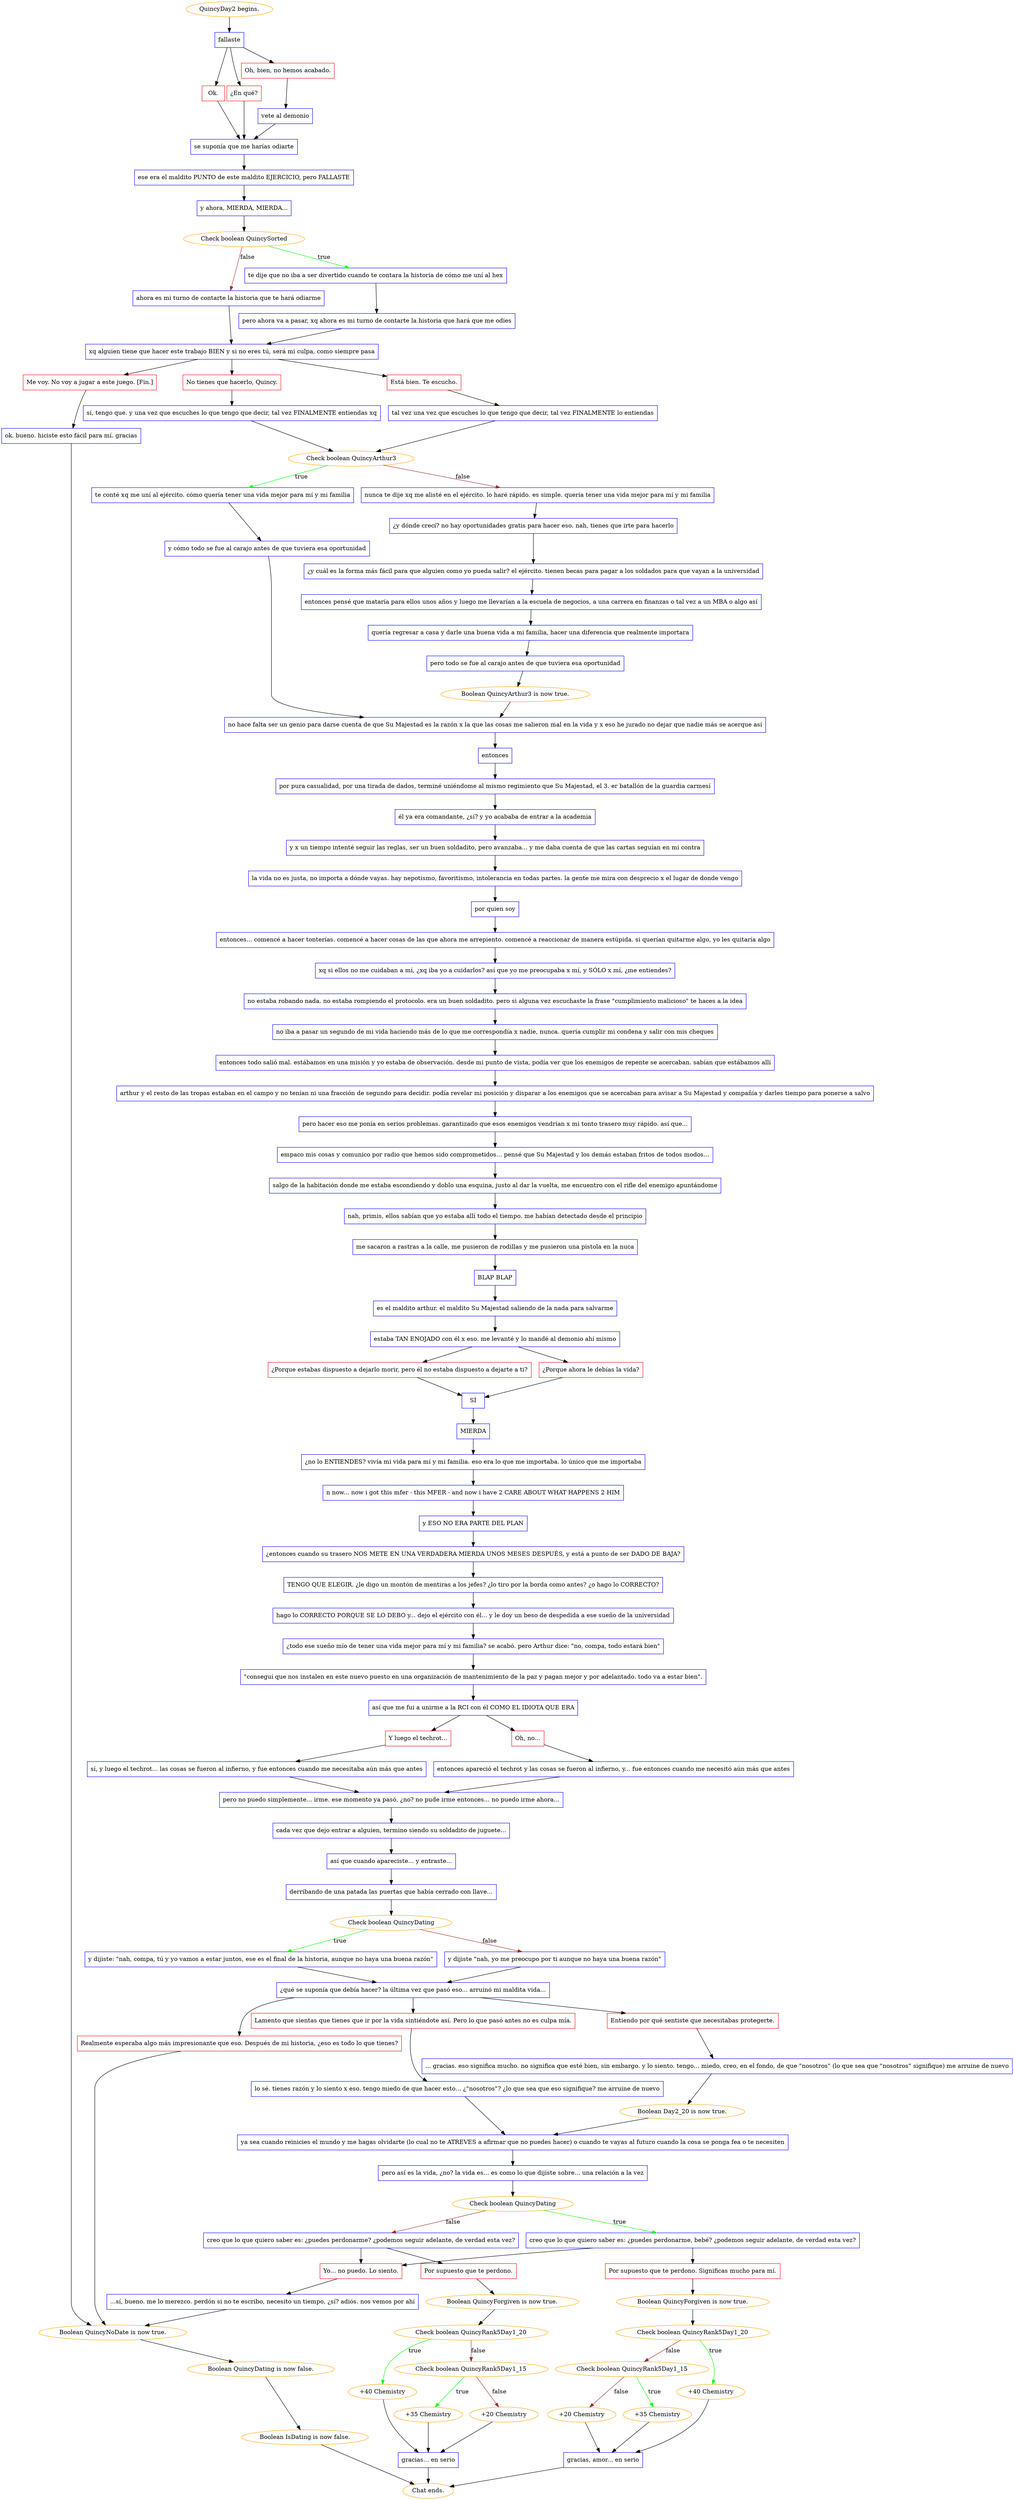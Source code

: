 digraph {
	"QuincyDay2 begins." [color=orange];
		"QuincyDay2 begins." -> j260911557;
	j260911557 [label="fallaste",shape=box,color=blue];
		j260911557 -> j2368257258;
		j260911557 -> j3930854108;
		j260911557 -> j2245499806;
	j2368257258 [label="Ok.",shape=box,color=red];
		j2368257258 -> j3375709375;
	j3930854108 [label="¿En qué?",shape=box,color=red];
		j3930854108 -> j3375709375;
	j2245499806 [label="Oh, bien, no hemos acabado.",shape=box,color=red];
		j2245499806 -> j3605153632;
	j3375709375 [label="se suponía que me harías odiarte",shape=box,color=blue];
		j3375709375 -> j1233354501;
	j3605153632 [label="vete al demonio",shape=box,color=blue];
		j3605153632 -> j3375709375;
	j1233354501 [label="ese era el maldito PUNTO de este maldito EJERCICIO, pero FALLASTE",shape=box,color=blue];
		j1233354501 -> j894501983;
	j894501983 [label="y ahora, MIERDA, MIERDA...",shape=box,color=blue];
		j894501983 -> j1602321695;
	j1602321695 [label="Check boolean QuincySorted",color=orange];
		j1602321695 -> j68715033 [label=true,color=green];
		j1602321695 -> j4254396509 [label=false,color=brown];
	j68715033 [label="te dije que no iba a ser divertido cuando te contara la historia de cómo me uní al hex",shape=box,color=blue];
		j68715033 -> j3071141827;
	j4254396509 [label="ahora es mi turno de contarte la historia que te hará odiarme",shape=box,color=blue];
		j4254396509 -> j3500741251;
	j3071141827 [label="pero ahora va a pasar, xq ahora es mi turno de contarte la historia que hará que me odies",shape=box,color=blue];
		j3071141827 -> j3500741251;
	j3500741251 [label="xq alguien tiene que hacer este trabajo BIEN y si no eres tú, será mi culpa, como siempre pasa",shape=box,color=blue];
		j3500741251 -> j1956565134;
		j3500741251 -> j3819594605;
		j3500741251 -> j3118886794;
	j1956565134 [label="Está bien. Te escucho.",shape=box,color=red];
		j1956565134 -> j3728082867;
	j3819594605 [label="No tienes que hacerlo, Quincy.",shape=box,color=red];
		j3819594605 -> j1765783261;
	j3118886794 [label="Me voy. No voy a jugar a este juego. [Fin.]",shape=box,color=red];
		j3118886794 -> j3338136774;
	j3728082867 [label="tal vez una vez que escuches lo que tengo que decir, tal vez FINALMENTE lo entiendas",shape=box,color=blue];
		j3728082867 -> j2846131231;
	j1765783261 [label="sí, tengo que. y una vez que escuches lo que tengo que decir, tal vez FINALMENTE entiendas xq",shape=box,color=blue];
		j1765783261 -> j2846131231;
	j3338136774 [label="ok. bueno. hiciste esto fácil para mí. gracias",shape=box,color=blue];
		j3338136774 -> j2319655028;
	j2846131231 [label="Check boolean QuincyArthur3",color=orange];
		j2846131231 -> j1643913247 [label=true,color=green];
		j2846131231 -> j2080397640 [label=false,color=brown];
	j2319655028 [label="Boolean QuincyNoDate is now true.",color=orange];
		j2319655028 -> j1884175600;
	j1643913247 [label="te conté xq me uní al ejército. cómo quería tener una vida mejor para mí y mi familia",shape=box,color=blue];
		j1643913247 -> j996403764;
	j2080397640 [label="nunca te dije xq me alisté en el ejército. lo haré rápido. es simple. quería tener una vida mejor para mí y mi familia",shape=box,color=blue];
		j2080397640 -> j83805576;
	j1884175600 [label="Boolean QuincyDating is now false.",color=orange];
		j1884175600 -> j1242024027;
	j996403764 [label="y cómo todo se fue al carajo antes de que tuviera esa oportunidad",shape=box,color=blue];
		j996403764 -> j1169477919;
	j83805576 [label="¿y dónde crecí? no hay oportunidades gratis para hacer eso. nah, tienes que irte para hacerlo",shape=box,color=blue];
		j83805576 -> j2680634024;
	j1242024027 [label="Boolean IsDating is now false.",color=orange];
		j1242024027 -> "Chat ends.";
	j1169477919 [label="no hace falta ser un genio para darse cuenta de que Su Majestad es la razón x la que las cosas me salieron mal en la vida y x eso he jurado no dejar que nadie más se acerque así",shape=box,color=blue];
		j1169477919 -> j1155182148;
	j2680634024 [label="¿y cuál es la forma más fácil para que alguien como yo pueda salir? el ejército. tienen becas para pagar a los soldados para que vayan a la universidad",shape=box,color=blue];
		j2680634024 -> j1257320690;
	"Chat ends." [color=orange];
	j1155182148 [label="entonces",shape=box,color=blue];
		j1155182148 -> j2945088840;
	j1257320690 [label="entonces pensé que mataría para ellos unos años y luego me llevarían a la escuela de negocios, a una carrera en finanzas o tal vez a un MBA o algo así",shape=box,color=blue];
		j1257320690 -> j4270481074;
	j2945088840 [label="por pura casualidad, por una tirada de dados, terminé uniéndome al mismo regimiento que Su Majestad, el 3. er batallón de la guardia carmesí",shape=box,color=blue];
		j2945088840 -> j3660313644;
	j4270481074 [label="quería regresar a casa y darle una buena vida a mi familia, hacer una diferencia que realmente importara",shape=box,color=blue];
		j4270481074 -> j1346381509;
	j3660313644 [label="él ya era comandante, ¿sí? y yo acababa de entrar a la academia",shape=box,color=blue];
		j3660313644 -> j648464352;
	j1346381509 [label="pero todo se fue al carajo antes de que tuviera esa oportunidad",shape=box,color=blue];
		j1346381509 -> j2439473926;
	j648464352 [label="y x un tiempo intenté seguir las reglas, ser un buen soldadito, pero avanzaba... y me daba cuenta de que las cartas seguían en mi contra",shape=box,color=blue];
		j648464352 -> j3070346042;
	j2439473926 [label="Boolean QuincyArthur3 is now true.",color=orange];
		j2439473926 -> j1169477919;
	j3070346042 [label="la vida no es justa, no importa a dónde vayas. hay nepotismo, favoritismo, intolerancia en todas partes. la gente me mira con desprecio x el lugar de donde vengo",shape=box,color=blue];
		j3070346042 -> j2611307031;
	j2611307031 [label="por quien soy",shape=box,color=blue];
		j2611307031 -> j1785037721;
	j1785037721 [label="entonces... comencé a hacer tonterías. comencé a hacer cosas de las que ahora me arrepiento. comencé a reaccionar de manera estúpida. si querían quitarme algo, yo les quitaría algo",shape=box,color=blue];
		j1785037721 -> j2331820737;
	j2331820737 [label="xq si ellos no me cuidaban a mí, ¿xq iba yo a cuidarlos? así que yo me preocupaba x mí, y SÓLO x mí, ¿me entiendes?",shape=box,color=blue];
		j2331820737 -> j3817700420;
	j3817700420 [label="no estaba robando nada. no estaba rompiendo el protocolo. era un buen soldadito. pero si alguna vez escuchaste la frase \"cumplimiento malicioso\" te haces a la idea",shape=box,color=blue];
		j3817700420 -> j1759026209;
	j1759026209 [label="no iba a pasar un segundo de mi vida haciendo más de lo que me correspondía x nadie, nunca. quería cumplir mi condena y salir con mis cheques",shape=box,color=blue];
		j1759026209 -> j1294766270;
	j1294766270 [label="entonces todo salió mal. estábamos en una misión y yo estaba de observación. desde mi punto de vista, podía ver que los enemigos de repente se acercaban. sabían que estábamos allí",shape=box,color=blue];
		j1294766270 -> j136420272;
	j136420272 [label="arthur y el resto de las tropas estaban en el campo y no tenían ni una fracción de segundo para decidir. podía revelar mi posición y disparar a los enemigos que se acercaban para avisar a Su Majestad y compañía y darles tiempo para ponerse a salvo",shape=box,color=blue];
		j136420272 -> j1144204200;
	j1144204200 [label="pero hacer eso me ponía en serios problemas. garantizado que esos enemigos vendrían x mi tonto trasero muy rápido. así que...",shape=box,color=blue];
		j1144204200 -> j1388017926;
	j1388017926 [label="empaco mis cosas y comunico por radio que hemos sido comprometidos... pensé que Su Majestad y los demás estaban fritos de todos modos...",shape=box,color=blue];
		j1388017926 -> j3615840769;
	j3615840769 [label="salgo de la habitación donde me estaba escondiendo y doblo una esquina, justo al dar la vuelta, me encuentro con el rifle del enemigo apuntándome",shape=box,color=blue];
		j3615840769 -> j3941647793;
	j3941647793 [label="nah, primis, ellos sabían que yo estaba allí todo el tiempo. me habían detectado desde el principio",shape=box,color=blue];
		j3941647793 -> j1953986141;
	j1953986141 [label="me sacaron a rastras a la calle, me pusieron de rodillas y me pusieron una pistola en la nuca",shape=box,color=blue];
		j1953986141 -> j163080271;
	j163080271 [label="BLAP BLAP",shape=box,color=blue];
		j163080271 -> j3524729690;
	j3524729690 [label="es el maldito arthur. el maldito Su Majestad saliendo de la nada para salvarme",shape=box,color=blue];
		j3524729690 -> j1152628726;
	j1152628726 [label="estaba TAN ENOJADO con él x eso. me levanté y lo mandé al demonio ahí mismo",shape=box,color=blue];
		j1152628726 -> j804435907;
		j1152628726 -> j2904117803;
	j804435907 [label="¿Porque estabas dispuesto a dejarlo morir, pero él no estaba dispuesto a dejarte a ti?",shape=box,color=red];
		j804435907 -> j925111210;
	j2904117803 [label="¿Porque ahora le debías la vida?",shape=box,color=red];
		j2904117803 -> j925111210;
	j925111210 [label="SÍ",shape=box,color=blue];
		j925111210 -> j2894239293;
	j2894239293 [label="MIERDA",shape=box,color=blue];
		j2894239293 -> j3221754258;
	j3221754258 [label="¿no lo ENTIENDES? vivía mi vida para mí y mi familia. eso era lo que me importaba. lo único que me importaba",shape=box,color=blue];
		j3221754258 -> j1960411899;
	j1960411899 [label="n now... now i got this mfer - this MFER - and now i have 2 CARE ABOUT WHAT HAPPENS 2 HIM",shape=box,color=blue];
		j1960411899 -> j59986459;
	j59986459 [label="y ESO NO ERA PARTE DEL PLAN",shape=box,color=blue];
		j59986459 -> j1224851929;
	j1224851929 [label="¿entonces cuando su trasero NOS METE EN UNA VERDADERA MIERDA UNOS MESES DESPUÉS, y está a punto de ser DADO DE BAJA?",shape=box,color=blue];
		j1224851929 -> j1897824794;
	j1897824794 [label="TENGO QUE ELEGIR. ¿le digo un montón de mentiras a los jefes? ¿lo tiro por la borda como antes? ¿o hago lo CORRECTO?",shape=box,color=blue];
		j1897824794 -> j3735825595;
	j3735825595 [label="hago lo CORRECTO PORQUE SE LO DEBO y... dejo el ejército con él... y le doy un beso de despedida a ese sueño de la universidad",shape=box,color=blue];
		j3735825595 -> j3905009613;
	j3905009613 [label="¿todo ese sueño mío de tener una vida mejor para mí y mi familia? se acabó. pero Arthur dice: \"no, compa, todo estará bien\"",shape=box,color=blue];
		j3905009613 -> j1429673106;
	j1429673106 [label="\"conseguí que nos instalen en este nuevo puesto en una organización de mantenimiento de la paz y pagan mejor y por adelantado. todo va a estar bien\".",shape=box,color=blue];
		j1429673106 -> j2826291835;
	j2826291835 [label="así que me fui a unirme a la RCI con él COMO EL IDIOTA QUE ERA",shape=box,color=blue];
		j2826291835 -> j1228564737;
		j2826291835 -> j4107461520;
	j1228564737 [label="Y luego el techrot...",shape=box,color=red];
		j1228564737 -> j4025383294;
	j4107461520 [label="Oh, no...",shape=box,color=red];
		j4107461520 -> j769080685;
	j4025383294 [label="sí, y luego el techrot... las cosas se fueron al infierno, y fue entonces cuando me necesitaba aún más que antes",shape=box,color=blue];
		j4025383294 -> j3111247883;
	j769080685 [label="entonces apareció el techrot y las cosas se fueron al infierno, y... fue entonces cuando me necesitó aún más que antes",shape=box,color=blue];
		j769080685 -> j3111247883;
	j3111247883 [label="pero no puedo simplemente... irme. ese momento ya pasó, ¿no? no pude irme entonces... no puedo irme ahora...",shape=box,color=blue];
		j3111247883 -> j1395520552;
	j1395520552 [label="cada vez que dejo entrar a alguien, termino siendo su soldadito de juguete...",shape=box,color=blue];
		j1395520552 -> j1080103890;
	j1080103890 [label="así que cuando apareciste... y entraste...",shape=box,color=blue];
		j1080103890 -> j1203913295;
	j1203913295 [label="derribando de una patada las puertas que había cerrado con llave...",shape=box,color=blue];
		j1203913295 -> j1024679802;
	j1024679802 [label="Check boolean QuincyDating",color=orange];
		j1024679802 -> j1867203141 [label=true,color=green];
		j1024679802 -> j126036196 [label=false,color=brown];
	j1867203141 [label="y dijiste: \"nah, compa, tú y yo vamos a estar juntos, ese es el final de la historia, aunque no haya una buena razón\"",shape=box,color=blue];
		j1867203141 -> j1249313953;
	j126036196 [label="y dijiste \"nah, yo me preocupo por ti aunque no haya una buena razón\"",shape=box,color=blue];
		j126036196 -> j1249313953;
	j1249313953 [label="¿qué se suponía que debía hacer? la última vez que pasó eso... arruinó mi maldita vida...",shape=box,color=blue];
		j1249313953 -> j2104467729;
		j1249313953 -> j1006212232;
		j1249313953 -> j3752500468;
	j2104467729 [label="Lamento que sientas que tienes que ir por la vida sintiéndote así. Pero lo que pasó antes no es culpa mía.",shape=box,color=red];
		j2104467729 -> j3367713626;
	j1006212232 [label="Entiendo por qué sentiste que necesitabas protegerte.",shape=box,color=red];
		j1006212232 -> j564797655;
	j3752500468 [label="Realmente esperaba algo más impresionante que eso. Después de mi historia, ¿eso es todo lo que tienes?",shape=box,color=red];
		j3752500468 -> j2319655028;
	j3367713626 [label="lo sé. tienes razón y lo siento x eso. tengo miedo de que hacer esto... ¿\"nosotros\"? ¿lo que sea que eso signifique? me arruine de nuevo",shape=box,color=blue];
		j3367713626 -> j4240474162;
	j564797655 [label="... gracias. eso significa mucho. no significa que esté bien, sin embargo. y lo siento. tengo... miedo, creo, en el fondo, de que \"nosotros\" (lo que sea que \"nosotros\" signifique) me arruine de nuevo",shape=box,color=blue];
		j564797655 -> j143525854;
	j4240474162 [label="ya sea cuando reinicies el mundo y me hagas olvidarte (lo cual no te ATREVES a afirmar que no puedes hacer) o cuando te vayas al futuro cuando la cosa se ponga fea o te necesiten",shape=box,color=blue];
		j4240474162 -> j3823022053;
	j143525854 [label="Boolean Day2_20 is now true.",color=orange];
		j143525854 -> j4240474162;
	j3823022053 [label="pero así es la vida, ¿no? la vida es... es como lo que dijiste sobre... una relación a la vez",shape=box,color=blue];
		j3823022053 -> j3341990552;
	j3341990552 [label="Check boolean QuincyDating",color=orange];
		j3341990552 -> j987685619 [label=true,color=green];
		j3341990552 -> j2239753538 [label=false,color=brown];
	j987685619 [label="creo que lo que quiero saber es: ¿puedes perdonarme, bebé? ¿podemos seguir adelante, de verdad esta vez?",shape=box,color=blue];
		j987685619 -> j4043898383;
		j987685619 -> j412852463;
	j2239753538 [label="creo que lo que quiero saber es: ¿puedes perdonarme? ¿podemos seguir adelante, de verdad esta vez?",shape=box,color=blue];
		j2239753538 -> j2052859051;
		j2239753538 -> j412852463;
	j4043898383 [label="Por supuesto que te perdono. Significas mucho para mí.",shape=box,color=red];
		j4043898383 -> j579010676;
	j412852463 [label="Yo... no puedo. Lo siento.",shape=box,color=red];
		j412852463 -> j934501797;
	j2052859051 [label="Por supuesto que te perdono.",shape=box,color=red];
		j2052859051 -> j2641407865;
	j579010676 [label="Boolean QuincyForgiven is now true.",color=orange];
		j579010676 -> j3990608872;
	j934501797 [label="...sí, bueno. me lo merezco. perdón si no te escribo, necesito un tiempo, ¿sí? adiós. nos vemos por ahí",shape=box,color=blue];
		j934501797 -> j2319655028;
	j2641407865 [label="Boolean QuincyForgiven is now true.",color=orange];
		j2641407865 -> j3198299229;
	j3990608872 [label="Check boolean QuincyRank5Day1_20",color=orange];
		j3990608872 -> j2172511239 [label=true,color=green];
		j3990608872 -> j620959551 [label=false,color=brown];
	j3198299229 [label="Check boolean QuincyRank5Day1_20",color=orange];
		j3198299229 -> j3375605452 [label=true,color=green];
		j3198299229 -> j2557280760 [label=false,color=brown];
	j2172511239 [label="+40 Chemistry",color=orange];
		j2172511239 -> j2852675404;
	j620959551 [label="Check boolean QuincyRank5Day1_15",color=orange];
		j620959551 -> j3831449812 [label=true,color=green];
		j620959551 -> j3856365812 [label=false,color=brown];
	j3375605452 [label="+40 Chemistry",color=orange];
		j3375605452 -> j2494606389;
	j2557280760 [label="Check boolean QuincyRank5Day1_15",color=orange];
		j2557280760 -> j3970319017 [label=true,color=green];
		j2557280760 -> j2057529820 [label=false,color=brown];
	j2852675404 [label="gracias, amor... en serio",shape=box,color=blue];
		j2852675404 -> "Chat ends.";
	j3831449812 [label="+35 Chemistry",color=orange];
		j3831449812 -> j2852675404;
	j3856365812 [label="+20 Chemistry",color=orange];
		j3856365812 -> j2852675404;
	j2494606389 [label="gracias... en serio",shape=box,color=blue];
		j2494606389 -> "Chat ends.";
	j3970319017 [label="+35 Chemistry",color=orange];
		j3970319017 -> j2494606389;
	j2057529820 [label="+20 Chemistry",color=orange];
		j2057529820 -> j2494606389;
}